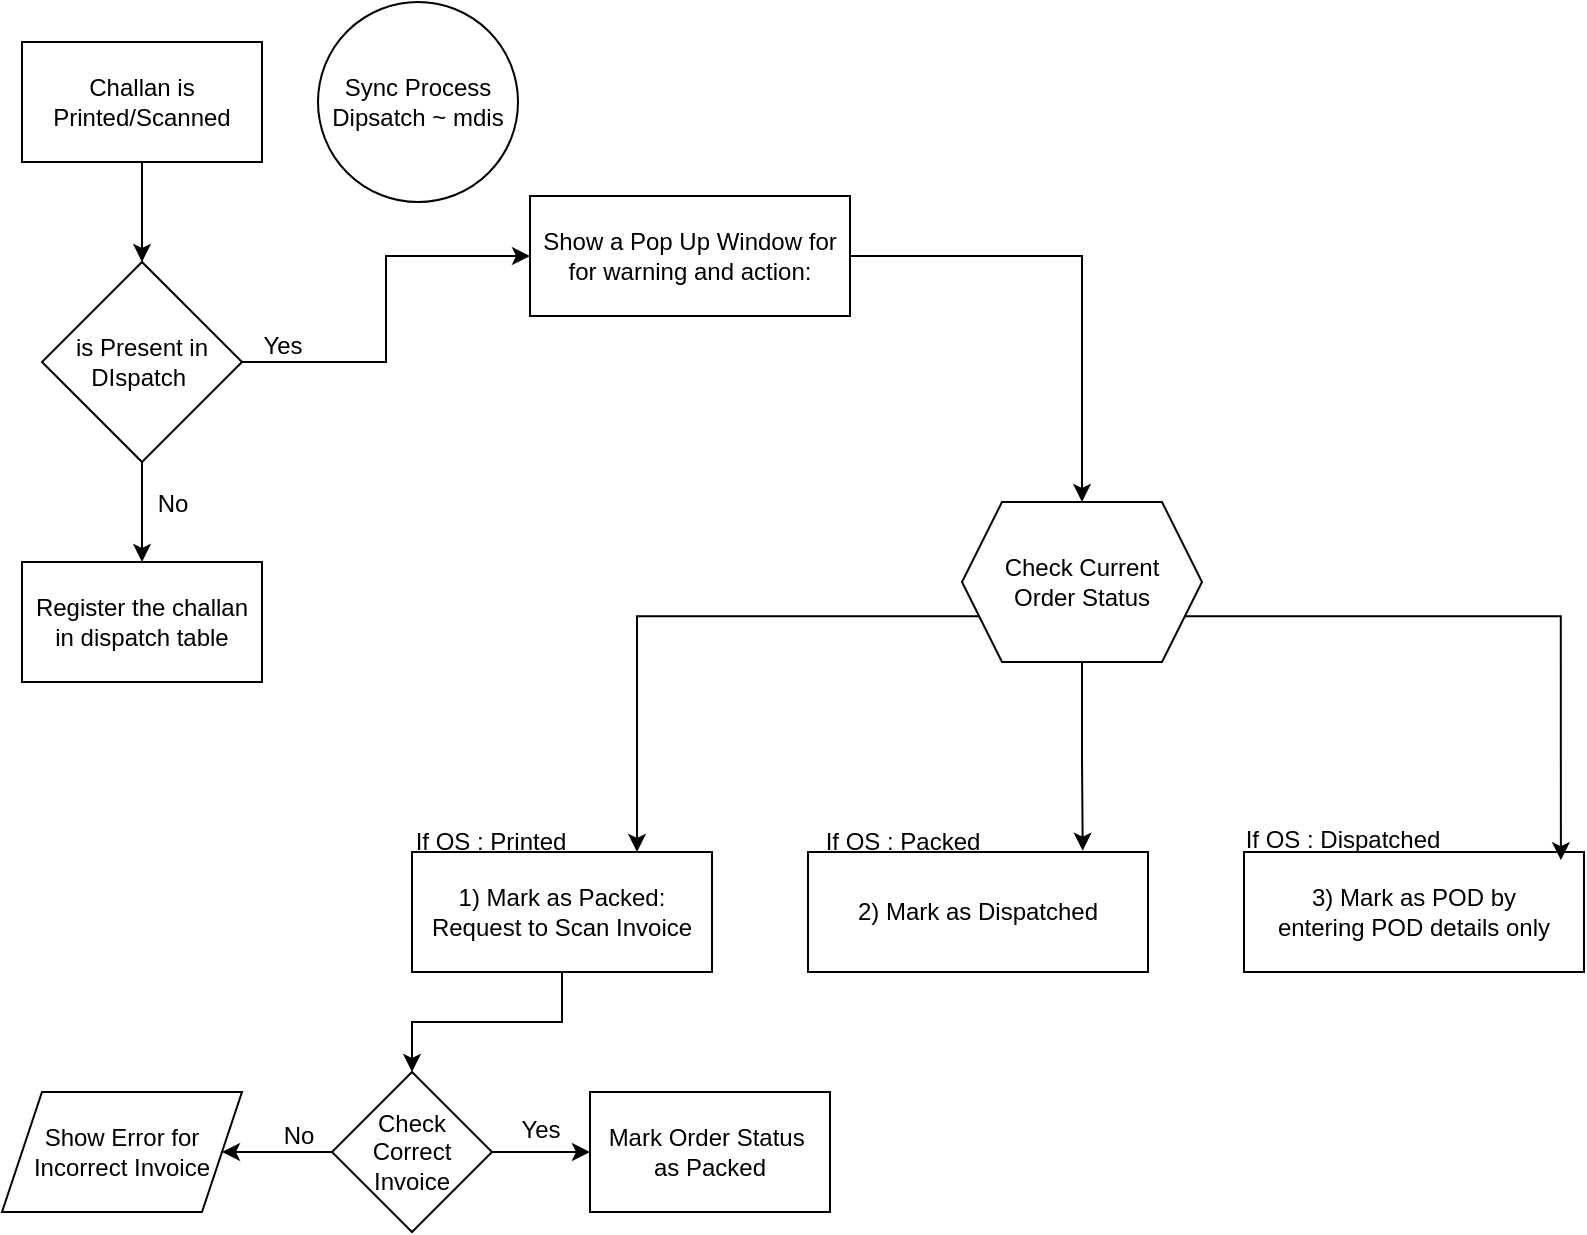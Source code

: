 <mxfile version="26.0.11">
  <diagram name="Page-1" id="a1UYQKwkdaG06sgzA5iz">
    <mxGraphModel dx="1120" dy="645" grid="1" gridSize="10" guides="1" tooltips="1" connect="1" arrows="1" fold="1" page="1" pageScale="1" pageWidth="1169" pageHeight="827" math="0" shadow="0">
      <root>
        <mxCell id="0" />
        <mxCell id="1" parent="0" />
        <mxCell id="ut-iU9elBqPr8QoLCNjq-3" value="" style="edgeStyle=orthogonalEdgeStyle;rounded=0;orthogonalLoop=1;jettySize=auto;html=1;" edge="1" parent="1" source="ut-iU9elBqPr8QoLCNjq-1" target="ut-iU9elBqPr8QoLCNjq-2">
          <mxGeometry relative="1" as="geometry" />
        </mxCell>
        <mxCell id="ut-iU9elBqPr8QoLCNjq-1" value="Challan is Printed/Scanned" style="rounded=0;whiteSpace=wrap;html=1;" vertex="1" parent="1">
          <mxGeometry x="50" y="30" width="120" height="60" as="geometry" />
        </mxCell>
        <mxCell id="ut-iU9elBqPr8QoLCNjq-12" value="" style="edgeStyle=orthogonalEdgeStyle;rounded=0;orthogonalLoop=1;jettySize=auto;html=1;" edge="1" parent="1" source="ut-iU9elBqPr8QoLCNjq-2" target="ut-iU9elBqPr8QoLCNjq-11">
          <mxGeometry relative="1" as="geometry" />
        </mxCell>
        <mxCell id="ut-iU9elBqPr8QoLCNjq-15" value="" style="edgeStyle=orthogonalEdgeStyle;rounded=0;orthogonalLoop=1;jettySize=auto;html=1;" edge="1" parent="1" source="ut-iU9elBqPr8QoLCNjq-2" target="ut-iU9elBqPr8QoLCNjq-14">
          <mxGeometry relative="1" as="geometry" />
        </mxCell>
        <mxCell id="ut-iU9elBqPr8QoLCNjq-2" value="is Present in DIspatch&amp;nbsp;" style="rhombus;whiteSpace=wrap;html=1;rounded=0;" vertex="1" parent="1">
          <mxGeometry x="60" y="140" width="100" height="100" as="geometry" />
        </mxCell>
        <mxCell id="ut-iU9elBqPr8QoLCNjq-55" style="edgeStyle=orthogonalEdgeStyle;rounded=0;orthogonalLoop=1;jettySize=auto;html=1;exitX=1;exitY=0.5;exitDx=0;exitDy=0;entryX=0.5;entryY=0;entryDx=0;entryDy=0;" edge="1" parent="1" source="ut-iU9elBqPr8QoLCNjq-11" target="ut-iU9elBqPr8QoLCNjq-35">
          <mxGeometry relative="1" as="geometry" />
        </mxCell>
        <mxCell id="ut-iU9elBqPr8QoLCNjq-11" value="Show a Pop Up Window for for warning and action:" style="whiteSpace=wrap;html=1;rounded=0;" vertex="1" parent="1">
          <mxGeometry x="304" y="107" width="160" height="60" as="geometry" />
        </mxCell>
        <mxCell id="ut-iU9elBqPr8QoLCNjq-13" value="Yes" style="text;html=1;align=center;verticalAlign=middle;resizable=0;points=[];autosize=1;strokeColor=none;fillColor=none;" vertex="1" parent="1">
          <mxGeometry x="160" y="167" width="40" height="30" as="geometry" />
        </mxCell>
        <mxCell id="ut-iU9elBqPr8QoLCNjq-14" value="Register the challan&lt;br&gt;in dispatch table" style="whiteSpace=wrap;html=1;rounded=0;" vertex="1" parent="1">
          <mxGeometry x="50" y="290" width="120" height="60" as="geometry" />
        </mxCell>
        <mxCell id="ut-iU9elBqPr8QoLCNjq-16" value="No" style="text;html=1;align=center;verticalAlign=middle;resizable=0;points=[];autosize=1;strokeColor=none;fillColor=none;" vertex="1" parent="1">
          <mxGeometry x="105" y="246" width="40" height="30" as="geometry" />
        </mxCell>
        <mxCell id="ut-iU9elBqPr8QoLCNjq-20" value="" style="edgeStyle=orthogonalEdgeStyle;rounded=0;orthogonalLoop=1;jettySize=auto;html=1;" edge="1" parent="1" source="ut-iU9elBqPr8QoLCNjq-17" target="ut-iU9elBqPr8QoLCNjq-19">
          <mxGeometry relative="1" as="geometry" />
        </mxCell>
        <mxCell id="ut-iU9elBqPr8QoLCNjq-17" value="1) Mark as Packed:&lt;br&gt;Request to Scan Invoice" style="whiteSpace=wrap;html=1;rounded=0;" vertex="1" parent="1">
          <mxGeometry x="245" y="435" width="150" height="60" as="geometry" />
        </mxCell>
        <mxCell id="ut-iU9elBqPr8QoLCNjq-22" value="" style="edgeStyle=orthogonalEdgeStyle;rounded=0;orthogonalLoop=1;jettySize=auto;html=1;" edge="1" parent="1" source="ut-iU9elBqPr8QoLCNjq-19" target="ut-iU9elBqPr8QoLCNjq-21">
          <mxGeometry relative="1" as="geometry" />
        </mxCell>
        <mxCell id="ut-iU9elBqPr8QoLCNjq-29" value="" style="edgeStyle=orthogonalEdgeStyle;rounded=0;orthogonalLoop=1;jettySize=auto;html=1;" edge="1" parent="1" source="ut-iU9elBqPr8QoLCNjq-19" target="ut-iU9elBqPr8QoLCNjq-28">
          <mxGeometry relative="1" as="geometry" />
        </mxCell>
        <mxCell id="ut-iU9elBqPr8QoLCNjq-19" value="Check &lt;br&gt;Correct Invoice" style="rhombus;whiteSpace=wrap;html=1;rounded=0;" vertex="1" parent="1">
          <mxGeometry x="205" y="545" width="80" height="80" as="geometry" />
        </mxCell>
        <mxCell id="ut-iU9elBqPr8QoLCNjq-21" value="Mark Order Status&amp;nbsp;&lt;br&gt;as Packed" style="whiteSpace=wrap;html=1;rounded=0;" vertex="1" parent="1">
          <mxGeometry x="334" y="555" width="120" height="60" as="geometry" />
        </mxCell>
        <mxCell id="ut-iU9elBqPr8QoLCNjq-23" value="Yes" style="text;html=1;align=center;verticalAlign=middle;resizable=0;points=[];autosize=1;strokeColor=none;fillColor=none;" vertex="1" parent="1">
          <mxGeometry x="289" y="559" width="40" height="30" as="geometry" />
        </mxCell>
        <mxCell id="ut-iU9elBqPr8QoLCNjq-28" value="Show Error for Incorrect Invoice" style="shape=parallelogram;perimeter=parallelogramPerimeter;whiteSpace=wrap;html=1;fixedSize=1;rounded=0;" vertex="1" parent="1">
          <mxGeometry x="40" y="555" width="120" height="60" as="geometry" />
        </mxCell>
        <mxCell id="ut-iU9elBqPr8QoLCNjq-30" value="No" style="text;html=1;align=center;verticalAlign=middle;resizable=0;points=[];autosize=1;strokeColor=none;fillColor=none;" vertex="1" parent="1">
          <mxGeometry x="168" y="562" width="40" height="30" as="geometry" />
        </mxCell>
        <mxCell id="ut-iU9elBqPr8QoLCNjq-56" style="edgeStyle=orthogonalEdgeStyle;rounded=0;orthogonalLoop=1;jettySize=auto;html=1;exitX=0;exitY=0.75;exitDx=0;exitDy=0;entryX=0.75;entryY=0;entryDx=0;entryDy=0;" edge="1" parent="1" source="ut-iU9elBqPr8QoLCNjq-35" target="ut-iU9elBqPr8QoLCNjq-17">
          <mxGeometry relative="1" as="geometry" />
        </mxCell>
        <mxCell id="ut-iU9elBqPr8QoLCNjq-35" value="Check Current&lt;br&gt;Order Status" style="shape=hexagon;perimeter=hexagonPerimeter2;whiteSpace=wrap;html=1;fixedSize=1;rounded=0;" vertex="1" parent="1">
          <mxGeometry x="520" y="260" width="120" height="80" as="geometry" />
        </mxCell>
        <mxCell id="ut-iU9elBqPr8QoLCNjq-41" value="If OS : Printed" style="text;html=1;align=center;verticalAlign=middle;resizable=0;points=[];autosize=1;strokeColor=none;fillColor=none;" vertex="1" parent="1">
          <mxGeometry x="234" y="415" width="100" height="30" as="geometry" />
        </mxCell>
        <mxCell id="ut-iU9elBqPr8QoLCNjq-42" value="&lt;div&gt;2) Mark as Dispatched&lt;/div&gt;" style="rounded=0;whiteSpace=wrap;html=1;" vertex="1" parent="1">
          <mxGeometry x="443" y="435" width="170" height="60" as="geometry" />
        </mxCell>
        <mxCell id="ut-iU9elBqPr8QoLCNjq-45" value="If OS : Packed" style="text;html=1;align=center;verticalAlign=middle;resizable=0;points=[];autosize=1;strokeColor=none;fillColor=none;" vertex="1" parent="1">
          <mxGeometry x="440" y="415" width="100" height="30" as="geometry" />
        </mxCell>
        <mxCell id="ut-iU9elBqPr8QoLCNjq-47" value="3) Mark as POD by&lt;br&gt;entering POD details only" style="rounded=0;whiteSpace=wrap;html=1;" vertex="1" parent="1">
          <mxGeometry x="661" y="435" width="170" height="60" as="geometry" />
        </mxCell>
        <mxCell id="ut-iU9elBqPr8QoLCNjq-48" value="If OS : Dispatched" style="text;html=1;align=center;verticalAlign=middle;resizable=0;points=[];autosize=1;strokeColor=none;fillColor=none;" vertex="1" parent="1">
          <mxGeometry x="650" y="414" width="120" height="30" as="geometry" />
        </mxCell>
        <mxCell id="ut-iU9elBqPr8QoLCNjq-50" style="edgeStyle=orthogonalEdgeStyle;rounded=0;orthogonalLoop=1;jettySize=auto;html=1;exitX=0.5;exitY=1;exitDx=0;exitDy=0;entryX=0.808;entryY=-0.011;entryDx=0;entryDy=0;entryPerimeter=0;" edge="1" parent="1" source="ut-iU9elBqPr8QoLCNjq-35" target="ut-iU9elBqPr8QoLCNjq-42">
          <mxGeometry relative="1" as="geometry" />
        </mxCell>
        <mxCell id="ut-iU9elBqPr8QoLCNjq-51" value="Sync Process&lt;br&gt;Dipsatch ~ mdis" style="ellipse;whiteSpace=wrap;html=1;aspect=fixed;" vertex="1" parent="1">
          <mxGeometry x="198" y="10" width="100" height="100" as="geometry" />
        </mxCell>
        <mxCell id="ut-iU9elBqPr8QoLCNjq-53" style="edgeStyle=orthogonalEdgeStyle;rounded=0;orthogonalLoop=1;jettySize=auto;html=1;exitX=1;exitY=0.75;exitDx=0;exitDy=0;entryX=0.932;entryY=0.068;entryDx=0;entryDy=0;entryPerimeter=0;" edge="1" parent="1" source="ut-iU9elBqPr8QoLCNjq-35" target="ut-iU9elBqPr8QoLCNjq-47">
          <mxGeometry relative="1" as="geometry" />
        </mxCell>
      </root>
    </mxGraphModel>
  </diagram>
</mxfile>

